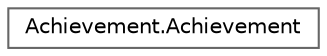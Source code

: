 digraph "Graphical Class Hierarchy"
{
 // LATEX_PDF_SIZE
  bgcolor="transparent";
  edge [fontname=Helvetica,fontsize=10,labelfontname=Helvetica,labelfontsize=10];
  node [fontname=Helvetica,fontsize=10,shape=box,height=0.2,width=0.4];
  rankdir="LR";
  Node0 [id="Node000000",label="Achievement.Achievement",height=0.2,width=0.4,color="grey40", fillcolor="white", style="filled",URL="$class_achievement_1_1_achievement.html",tooltip=" "];
}
